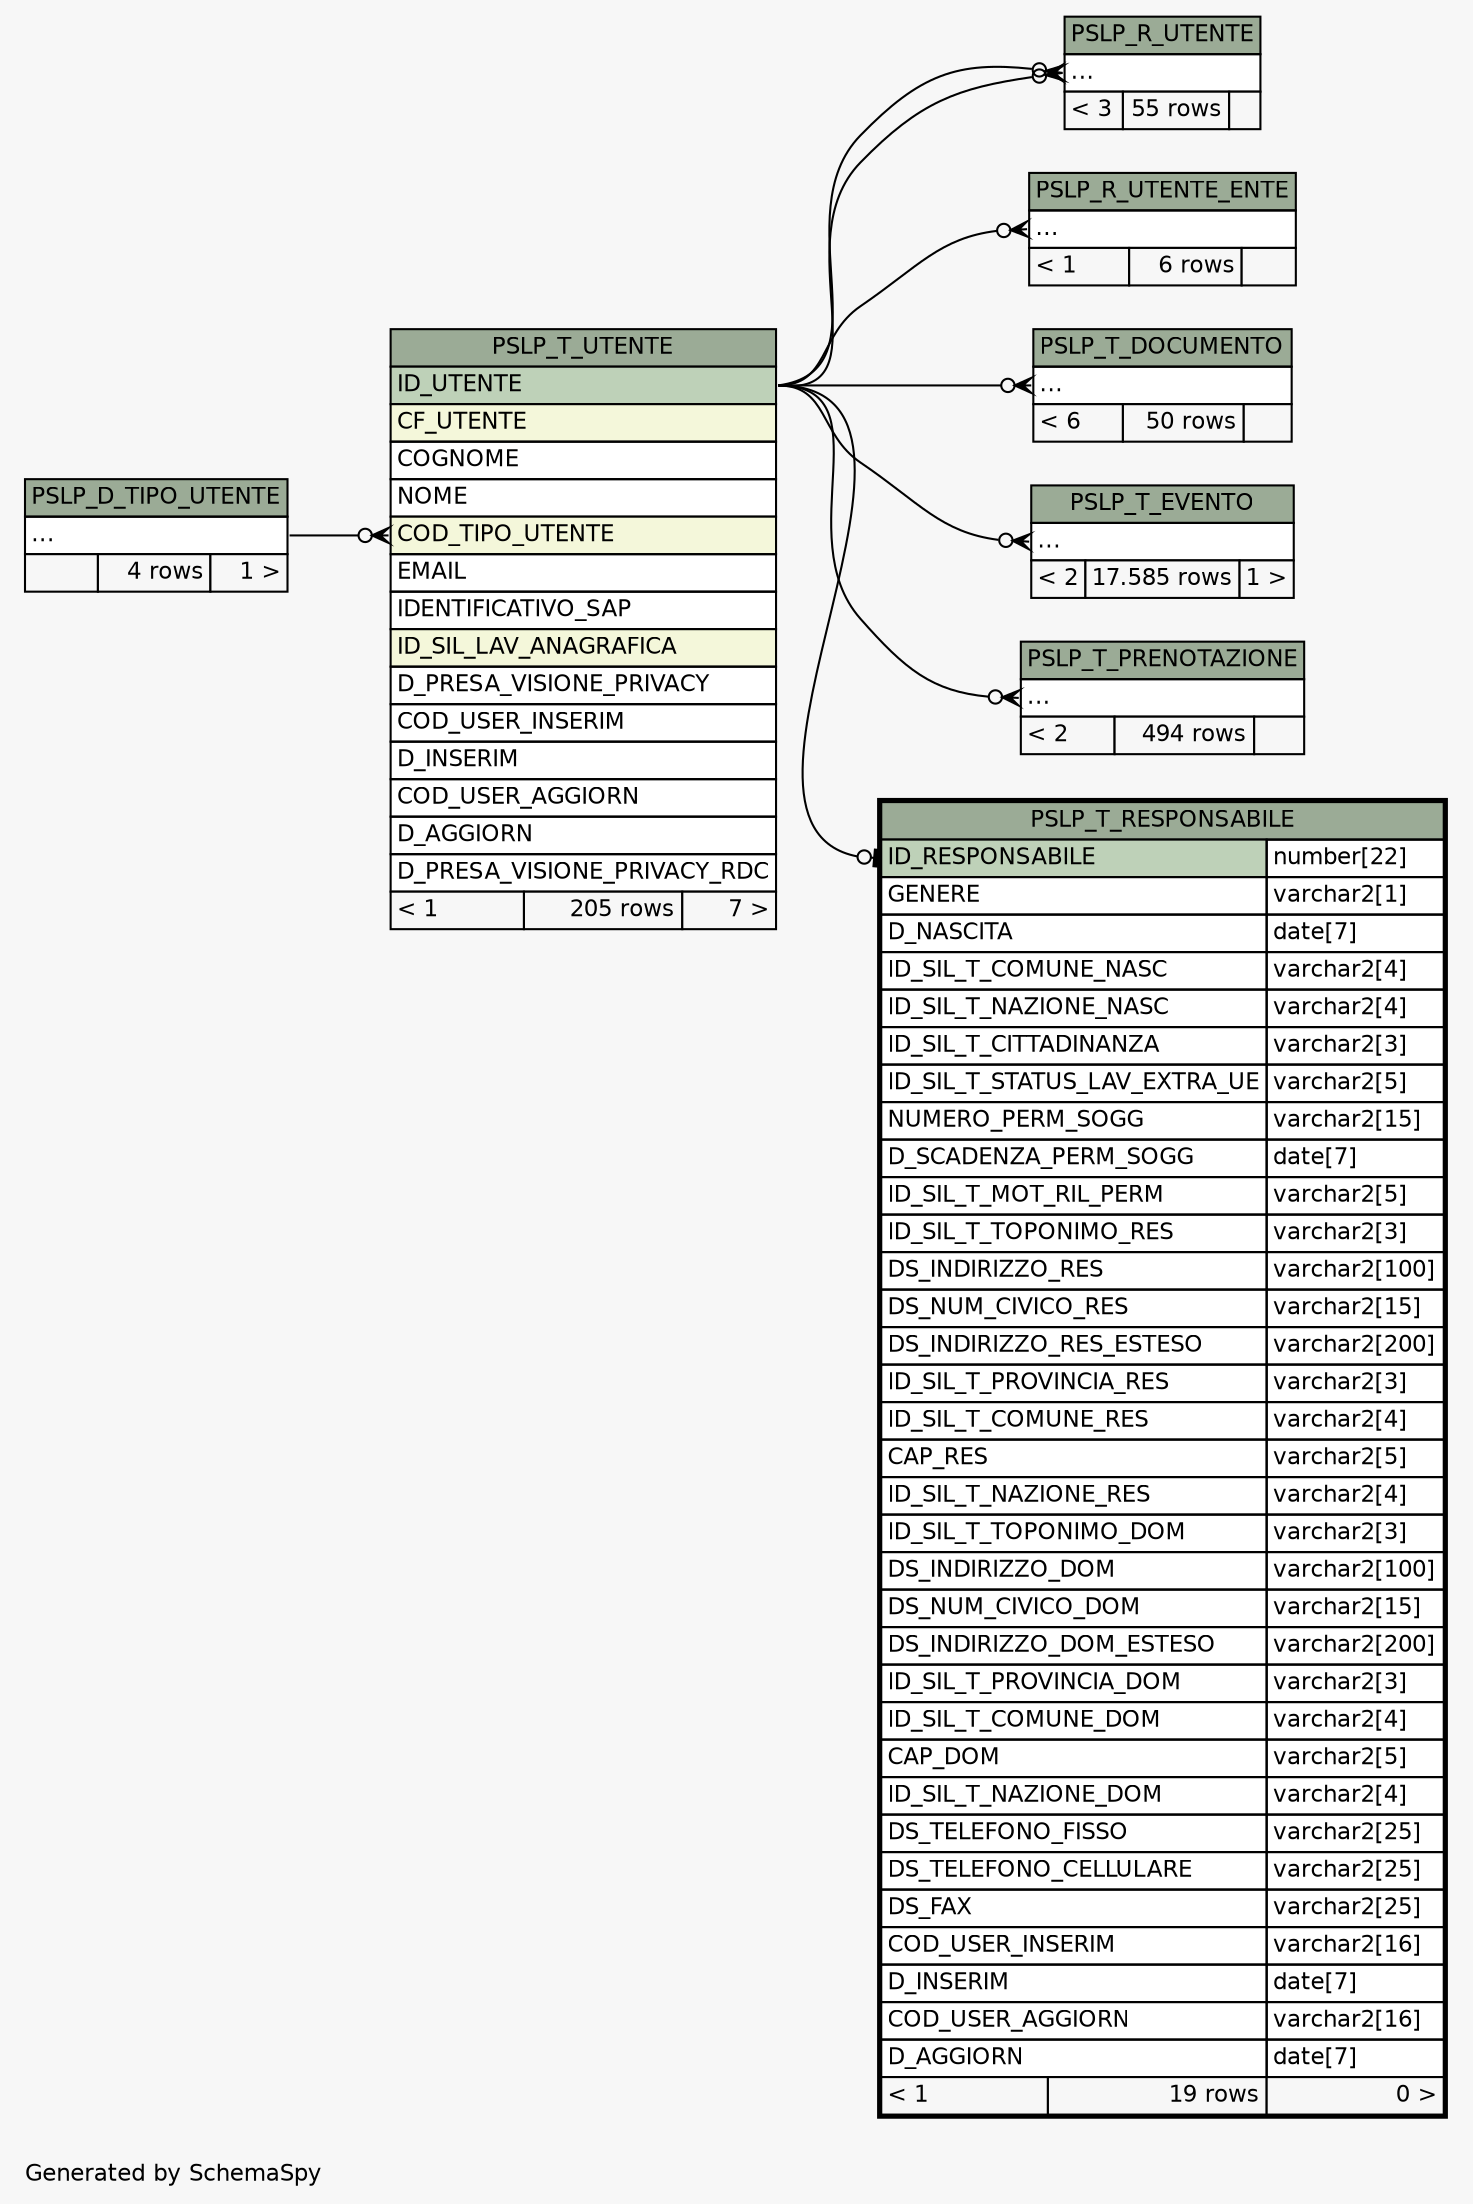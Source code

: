 // dot 2.38.0 on Windows 10 10.0
// SchemaSpy rev 590
digraph "twoDegreesRelationshipsDiagram" {
  graph [
    rankdir="RL"
    bgcolor="#f7f7f7"
    label="\nGenerated by SchemaSpy"
    labeljust="l"
    nodesep="0.18"
    ranksep="0.46"
    fontname="Helvetica"
    fontsize="11"
  ];
  node [
    fontname="Helvetica"
    fontsize="11"
    shape="plaintext"
  ];
  edge [
    arrowsize="0.8"
  ];
  "PSLP_R_UTENTE":"elipses":w -> "PSLP_T_UTENTE":"ID_UTENTE":e [arrowhead=none dir=back arrowtail=crowodot];
  "PSLP_R_UTENTE":"elipses":w -> "PSLP_T_UTENTE":"ID_UTENTE":e [arrowhead=none dir=back arrowtail=crowodot];
  "PSLP_R_UTENTE_ENTE":"elipses":w -> "PSLP_T_UTENTE":"ID_UTENTE":e [arrowhead=none dir=back arrowtail=crowodot];
  "PSLP_T_DOCUMENTO":"elipses":w -> "PSLP_T_UTENTE":"ID_UTENTE":e [arrowhead=none dir=back arrowtail=crowodot];
  "PSLP_T_EVENTO":"elipses":w -> "PSLP_T_UTENTE":"ID_UTENTE":e [arrowhead=none dir=back arrowtail=crowodot];
  "PSLP_T_PRENOTAZIONE":"elipses":w -> "PSLP_T_UTENTE":"ID_UTENTE":e [arrowhead=none dir=back arrowtail=crowodot];
  "PSLP_T_RESPONSABILE":"ID_RESPONSABILE":w -> "PSLP_T_UTENTE":"ID_UTENTE":e [arrowhead=none dir=back arrowtail=teeodot];
  "PSLP_T_UTENTE":"COD_TIPO_UTENTE":w -> "PSLP_D_TIPO_UTENTE":"elipses":e [arrowhead=none dir=back arrowtail=crowodot];
  "PSLP_D_TIPO_UTENTE" [
    label=<
    <TABLE BORDER="0" CELLBORDER="1" CELLSPACING="0" BGCOLOR="#ffffff">
      <TR><TD COLSPAN="3" BGCOLOR="#9bab96" ALIGN="CENTER">PSLP_D_TIPO_UTENTE</TD></TR>
      <TR><TD PORT="elipses" COLSPAN="3" ALIGN="LEFT">...</TD></TR>
      <TR><TD ALIGN="LEFT" BGCOLOR="#f7f7f7">  </TD><TD ALIGN="RIGHT" BGCOLOR="#f7f7f7">4 rows</TD><TD ALIGN="RIGHT" BGCOLOR="#f7f7f7">1 &gt;</TD></TR>
    </TABLE>>
    URL="PSLP_D_TIPO_UTENTE.html"
    tooltip="PSLP_D_TIPO_UTENTE"
  ];
  "PSLP_R_UTENTE" [
    label=<
    <TABLE BORDER="0" CELLBORDER="1" CELLSPACING="0" BGCOLOR="#ffffff">
      <TR><TD COLSPAN="3" BGCOLOR="#9bab96" ALIGN="CENTER">PSLP_R_UTENTE</TD></TR>
      <TR><TD PORT="elipses" COLSPAN="3" ALIGN="LEFT">...</TD></TR>
      <TR><TD ALIGN="LEFT" BGCOLOR="#f7f7f7">&lt; 3</TD><TD ALIGN="RIGHT" BGCOLOR="#f7f7f7">55 rows</TD><TD ALIGN="RIGHT" BGCOLOR="#f7f7f7">  </TD></TR>
    </TABLE>>
    URL="PSLP_R_UTENTE.html"
    tooltip="PSLP_R_UTENTE"
  ];
  "PSLP_R_UTENTE_ENTE" [
    label=<
    <TABLE BORDER="0" CELLBORDER="1" CELLSPACING="0" BGCOLOR="#ffffff">
      <TR><TD COLSPAN="3" BGCOLOR="#9bab96" ALIGN="CENTER">PSLP_R_UTENTE_ENTE</TD></TR>
      <TR><TD PORT="elipses" COLSPAN="3" ALIGN="LEFT">...</TD></TR>
      <TR><TD ALIGN="LEFT" BGCOLOR="#f7f7f7">&lt; 1</TD><TD ALIGN="RIGHT" BGCOLOR="#f7f7f7">6 rows</TD><TD ALIGN="RIGHT" BGCOLOR="#f7f7f7">  </TD></TR>
    </TABLE>>
    URL="PSLP_R_UTENTE_ENTE.html"
    tooltip="PSLP_R_UTENTE_ENTE"
  ];
  "PSLP_T_DOCUMENTO" [
    label=<
    <TABLE BORDER="0" CELLBORDER="1" CELLSPACING="0" BGCOLOR="#ffffff">
      <TR><TD COLSPAN="3" BGCOLOR="#9bab96" ALIGN="CENTER">PSLP_T_DOCUMENTO</TD></TR>
      <TR><TD PORT="elipses" COLSPAN="3" ALIGN="LEFT">...</TD></TR>
      <TR><TD ALIGN="LEFT" BGCOLOR="#f7f7f7">&lt; 6</TD><TD ALIGN="RIGHT" BGCOLOR="#f7f7f7">50 rows</TD><TD ALIGN="RIGHT" BGCOLOR="#f7f7f7">  </TD></TR>
    </TABLE>>
    URL="PSLP_T_DOCUMENTO.html"
    tooltip="PSLP_T_DOCUMENTO"
  ];
  "PSLP_T_EVENTO" [
    label=<
    <TABLE BORDER="0" CELLBORDER="1" CELLSPACING="0" BGCOLOR="#ffffff">
      <TR><TD COLSPAN="3" BGCOLOR="#9bab96" ALIGN="CENTER">PSLP_T_EVENTO</TD></TR>
      <TR><TD PORT="elipses" COLSPAN="3" ALIGN="LEFT">...</TD></TR>
      <TR><TD ALIGN="LEFT" BGCOLOR="#f7f7f7">&lt; 2</TD><TD ALIGN="RIGHT" BGCOLOR="#f7f7f7">17.585 rows</TD><TD ALIGN="RIGHT" BGCOLOR="#f7f7f7">1 &gt;</TD></TR>
    </TABLE>>
    URL="PSLP_T_EVENTO.html"
    tooltip="PSLP_T_EVENTO"
  ];
  "PSLP_T_PRENOTAZIONE" [
    label=<
    <TABLE BORDER="0" CELLBORDER="1" CELLSPACING="0" BGCOLOR="#ffffff">
      <TR><TD COLSPAN="3" BGCOLOR="#9bab96" ALIGN="CENTER">PSLP_T_PRENOTAZIONE</TD></TR>
      <TR><TD PORT="elipses" COLSPAN="3" ALIGN="LEFT">...</TD></TR>
      <TR><TD ALIGN="LEFT" BGCOLOR="#f7f7f7">&lt; 2</TD><TD ALIGN="RIGHT" BGCOLOR="#f7f7f7">494 rows</TD><TD ALIGN="RIGHT" BGCOLOR="#f7f7f7">  </TD></TR>
    </TABLE>>
    URL="PSLP_T_PRENOTAZIONE.html"
    tooltip="PSLP_T_PRENOTAZIONE"
  ];
  "PSLP_T_RESPONSABILE" [
    label=<
    <TABLE BORDER="2" CELLBORDER="1" CELLSPACING="0" BGCOLOR="#ffffff">
      <TR><TD COLSPAN="3" BGCOLOR="#9bab96" ALIGN="CENTER">PSLP_T_RESPONSABILE</TD></TR>
      <TR><TD PORT="ID_RESPONSABILE" COLSPAN="2" BGCOLOR="#bed1b8" ALIGN="LEFT">ID_RESPONSABILE</TD><TD PORT="ID_RESPONSABILE.type" ALIGN="LEFT">number[22]</TD></TR>
      <TR><TD PORT="GENERE" COLSPAN="2" ALIGN="LEFT">GENERE</TD><TD PORT="GENERE.type" ALIGN="LEFT">varchar2[1]</TD></TR>
      <TR><TD PORT="D_NASCITA" COLSPAN="2" ALIGN="LEFT">D_NASCITA</TD><TD PORT="D_NASCITA.type" ALIGN="LEFT">date[7]</TD></TR>
      <TR><TD PORT="ID_SIL_T_COMUNE_NASC" COLSPAN="2" ALIGN="LEFT">ID_SIL_T_COMUNE_NASC</TD><TD PORT="ID_SIL_T_COMUNE_NASC.type" ALIGN="LEFT">varchar2[4]</TD></TR>
      <TR><TD PORT="ID_SIL_T_NAZIONE_NASC" COLSPAN="2" ALIGN="LEFT">ID_SIL_T_NAZIONE_NASC</TD><TD PORT="ID_SIL_T_NAZIONE_NASC.type" ALIGN="LEFT">varchar2[4]</TD></TR>
      <TR><TD PORT="ID_SIL_T_CITTADINANZA" COLSPAN="2" ALIGN="LEFT">ID_SIL_T_CITTADINANZA</TD><TD PORT="ID_SIL_T_CITTADINANZA.type" ALIGN="LEFT">varchar2[3]</TD></TR>
      <TR><TD PORT="ID_SIL_T_STATUS_LAV_EXTRA_UE" COLSPAN="2" ALIGN="LEFT">ID_SIL_T_STATUS_LAV_EXTRA_UE</TD><TD PORT="ID_SIL_T_STATUS_LAV_EXTRA_UE.type" ALIGN="LEFT">varchar2[5]</TD></TR>
      <TR><TD PORT="NUMERO_PERM_SOGG" COLSPAN="2" ALIGN="LEFT">NUMERO_PERM_SOGG</TD><TD PORT="NUMERO_PERM_SOGG.type" ALIGN="LEFT">varchar2[15]</TD></TR>
      <TR><TD PORT="D_SCADENZA_PERM_SOGG" COLSPAN="2" ALIGN="LEFT">D_SCADENZA_PERM_SOGG</TD><TD PORT="D_SCADENZA_PERM_SOGG.type" ALIGN="LEFT">date[7]</TD></TR>
      <TR><TD PORT="ID_SIL_T_MOT_RIL_PERM" COLSPAN="2" ALIGN="LEFT">ID_SIL_T_MOT_RIL_PERM</TD><TD PORT="ID_SIL_T_MOT_RIL_PERM.type" ALIGN="LEFT">varchar2[5]</TD></TR>
      <TR><TD PORT="ID_SIL_T_TOPONIMO_RES" COLSPAN="2" ALIGN="LEFT">ID_SIL_T_TOPONIMO_RES</TD><TD PORT="ID_SIL_T_TOPONIMO_RES.type" ALIGN="LEFT">varchar2[3]</TD></TR>
      <TR><TD PORT="DS_INDIRIZZO_RES" COLSPAN="2" ALIGN="LEFT">DS_INDIRIZZO_RES</TD><TD PORT="DS_INDIRIZZO_RES.type" ALIGN="LEFT">varchar2[100]</TD></TR>
      <TR><TD PORT="DS_NUM_CIVICO_RES" COLSPAN="2" ALIGN="LEFT">DS_NUM_CIVICO_RES</TD><TD PORT="DS_NUM_CIVICO_RES.type" ALIGN="LEFT">varchar2[15]</TD></TR>
      <TR><TD PORT="DS_INDIRIZZO_RES_ESTESO" COLSPAN="2" ALIGN="LEFT">DS_INDIRIZZO_RES_ESTESO</TD><TD PORT="DS_INDIRIZZO_RES_ESTESO.type" ALIGN="LEFT">varchar2[200]</TD></TR>
      <TR><TD PORT="ID_SIL_T_PROVINCIA_RES" COLSPAN="2" ALIGN="LEFT">ID_SIL_T_PROVINCIA_RES</TD><TD PORT="ID_SIL_T_PROVINCIA_RES.type" ALIGN="LEFT">varchar2[3]</TD></TR>
      <TR><TD PORT="ID_SIL_T_COMUNE_RES" COLSPAN="2" ALIGN="LEFT">ID_SIL_T_COMUNE_RES</TD><TD PORT="ID_SIL_T_COMUNE_RES.type" ALIGN="LEFT">varchar2[4]</TD></TR>
      <TR><TD PORT="CAP_RES" COLSPAN="2" ALIGN="LEFT">CAP_RES</TD><TD PORT="CAP_RES.type" ALIGN="LEFT">varchar2[5]</TD></TR>
      <TR><TD PORT="ID_SIL_T_NAZIONE_RES" COLSPAN="2" ALIGN="LEFT">ID_SIL_T_NAZIONE_RES</TD><TD PORT="ID_SIL_T_NAZIONE_RES.type" ALIGN="LEFT">varchar2[4]</TD></TR>
      <TR><TD PORT="ID_SIL_T_TOPONIMO_DOM" COLSPAN="2" ALIGN="LEFT">ID_SIL_T_TOPONIMO_DOM</TD><TD PORT="ID_SIL_T_TOPONIMO_DOM.type" ALIGN="LEFT">varchar2[3]</TD></TR>
      <TR><TD PORT="DS_INDIRIZZO_DOM" COLSPAN="2" ALIGN="LEFT">DS_INDIRIZZO_DOM</TD><TD PORT="DS_INDIRIZZO_DOM.type" ALIGN="LEFT">varchar2[100]</TD></TR>
      <TR><TD PORT="DS_NUM_CIVICO_DOM" COLSPAN="2" ALIGN="LEFT">DS_NUM_CIVICO_DOM</TD><TD PORT="DS_NUM_CIVICO_DOM.type" ALIGN="LEFT">varchar2[15]</TD></TR>
      <TR><TD PORT="DS_INDIRIZZO_DOM_ESTESO" COLSPAN="2" ALIGN="LEFT">DS_INDIRIZZO_DOM_ESTESO</TD><TD PORT="DS_INDIRIZZO_DOM_ESTESO.type" ALIGN="LEFT">varchar2[200]</TD></TR>
      <TR><TD PORT="ID_SIL_T_PROVINCIA_DOM" COLSPAN="2" ALIGN="LEFT">ID_SIL_T_PROVINCIA_DOM</TD><TD PORT="ID_SIL_T_PROVINCIA_DOM.type" ALIGN="LEFT">varchar2[3]</TD></TR>
      <TR><TD PORT="ID_SIL_T_COMUNE_DOM" COLSPAN="2" ALIGN="LEFT">ID_SIL_T_COMUNE_DOM</TD><TD PORT="ID_SIL_T_COMUNE_DOM.type" ALIGN="LEFT">varchar2[4]</TD></TR>
      <TR><TD PORT="CAP_DOM" COLSPAN="2" ALIGN="LEFT">CAP_DOM</TD><TD PORT="CAP_DOM.type" ALIGN="LEFT">varchar2[5]</TD></TR>
      <TR><TD PORT="ID_SIL_T_NAZIONE_DOM" COLSPAN="2" ALIGN="LEFT">ID_SIL_T_NAZIONE_DOM</TD><TD PORT="ID_SIL_T_NAZIONE_DOM.type" ALIGN="LEFT">varchar2[4]</TD></TR>
      <TR><TD PORT="DS_TELEFONO_FISSO" COLSPAN="2" ALIGN="LEFT">DS_TELEFONO_FISSO</TD><TD PORT="DS_TELEFONO_FISSO.type" ALIGN="LEFT">varchar2[25]</TD></TR>
      <TR><TD PORT="DS_TELEFONO_CELLULARE" COLSPAN="2" ALIGN="LEFT">DS_TELEFONO_CELLULARE</TD><TD PORT="DS_TELEFONO_CELLULARE.type" ALIGN="LEFT">varchar2[25]</TD></TR>
      <TR><TD PORT="DS_FAX" COLSPAN="2" ALIGN="LEFT">DS_FAX</TD><TD PORT="DS_FAX.type" ALIGN="LEFT">varchar2[25]</TD></TR>
      <TR><TD PORT="COD_USER_INSERIM" COLSPAN="2" ALIGN="LEFT">COD_USER_INSERIM</TD><TD PORT="COD_USER_INSERIM.type" ALIGN="LEFT">varchar2[16]</TD></TR>
      <TR><TD PORT="D_INSERIM" COLSPAN="2" ALIGN="LEFT">D_INSERIM</TD><TD PORT="D_INSERIM.type" ALIGN="LEFT">date[7]</TD></TR>
      <TR><TD PORT="COD_USER_AGGIORN" COLSPAN="2" ALIGN="LEFT">COD_USER_AGGIORN</TD><TD PORT="COD_USER_AGGIORN.type" ALIGN="LEFT">varchar2[16]</TD></TR>
      <TR><TD PORT="D_AGGIORN" COLSPAN="2" ALIGN="LEFT">D_AGGIORN</TD><TD PORT="D_AGGIORN.type" ALIGN="LEFT">date[7]</TD></TR>
      <TR><TD ALIGN="LEFT" BGCOLOR="#f7f7f7">&lt; 1</TD><TD ALIGN="RIGHT" BGCOLOR="#f7f7f7">19 rows</TD><TD ALIGN="RIGHT" BGCOLOR="#f7f7f7">0 &gt;</TD></TR>
    </TABLE>>
    URL="PSLP_T_RESPONSABILE.html"
    tooltip="PSLP_T_RESPONSABILE"
  ];
  "PSLP_T_UTENTE" [
    label=<
    <TABLE BORDER="0" CELLBORDER="1" CELLSPACING="0" BGCOLOR="#ffffff">
      <TR><TD COLSPAN="3" BGCOLOR="#9bab96" ALIGN="CENTER">PSLP_T_UTENTE</TD></TR>
      <TR><TD PORT="ID_UTENTE" COLSPAN="3" BGCOLOR="#bed1b8" ALIGN="LEFT">ID_UTENTE</TD></TR>
      <TR><TD PORT="CF_UTENTE" COLSPAN="3" BGCOLOR="#f4f7da" ALIGN="LEFT">CF_UTENTE</TD></TR>
      <TR><TD PORT="COGNOME" COLSPAN="3" ALIGN="LEFT">COGNOME</TD></TR>
      <TR><TD PORT="NOME" COLSPAN="3" ALIGN="LEFT">NOME</TD></TR>
      <TR><TD PORT="COD_TIPO_UTENTE" COLSPAN="3" BGCOLOR="#f4f7da" ALIGN="LEFT">COD_TIPO_UTENTE</TD></TR>
      <TR><TD PORT="EMAIL" COLSPAN="3" ALIGN="LEFT">EMAIL</TD></TR>
      <TR><TD PORT="IDENTIFICATIVO_SAP" COLSPAN="3" ALIGN="LEFT">IDENTIFICATIVO_SAP</TD></TR>
      <TR><TD PORT="ID_SIL_LAV_ANAGRAFICA" COLSPAN="3" BGCOLOR="#f4f7da" ALIGN="LEFT">ID_SIL_LAV_ANAGRAFICA</TD></TR>
      <TR><TD PORT="D_PRESA_VISIONE_PRIVACY" COLSPAN="3" ALIGN="LEFT">D_PRESA_VISIONE_PRIVACY</TD></TR>
      <TR><TD PORT="COD_USER_INSERIM" COLSPAN="3" ALIGN="LEFT">COD_USER_INSERIM</TD></TR>
      <TR><TD PORT="D_INSERIM" COLSPAN="3" ALIGN="LEFT">D_INSERIM</TD></TR>
      <TR><TD PORT="COD_USER_AGGIORN" COLSPAN="3" ALIGN="LEFT">COD_USER_AGGIORN</TD></TR>
      <TR><TD PORT="D_AGGIORN" COLSPAN="3" ALIGN="LEFT">D_AGGIORN</TD></TR>
      <TR><TD PORT="D_PRESA_VISIONE_PRIVACY_RDC" COLSPAN="3" ALIGN="LEFT">D_PRESA_VISIONE_PRIVACY_RDC</TD></TR>
      <TR><TD ALIGN="LEFT" BGCOLOR="#f7f7f7">&lt; 1</TD><TD ALIGN="RIGHT" BGCOLOR="#f7f7f7">205 rows</TD><TD ALIGN="RIGHT" BGCOLOR="#f7f7f7">7 &gt;</TD></TR>
    </TABLE>>
    URL="PSLP_T_UTENTE.html"
    tooltip="PSLP_T_UTENTE"
  ];
}
